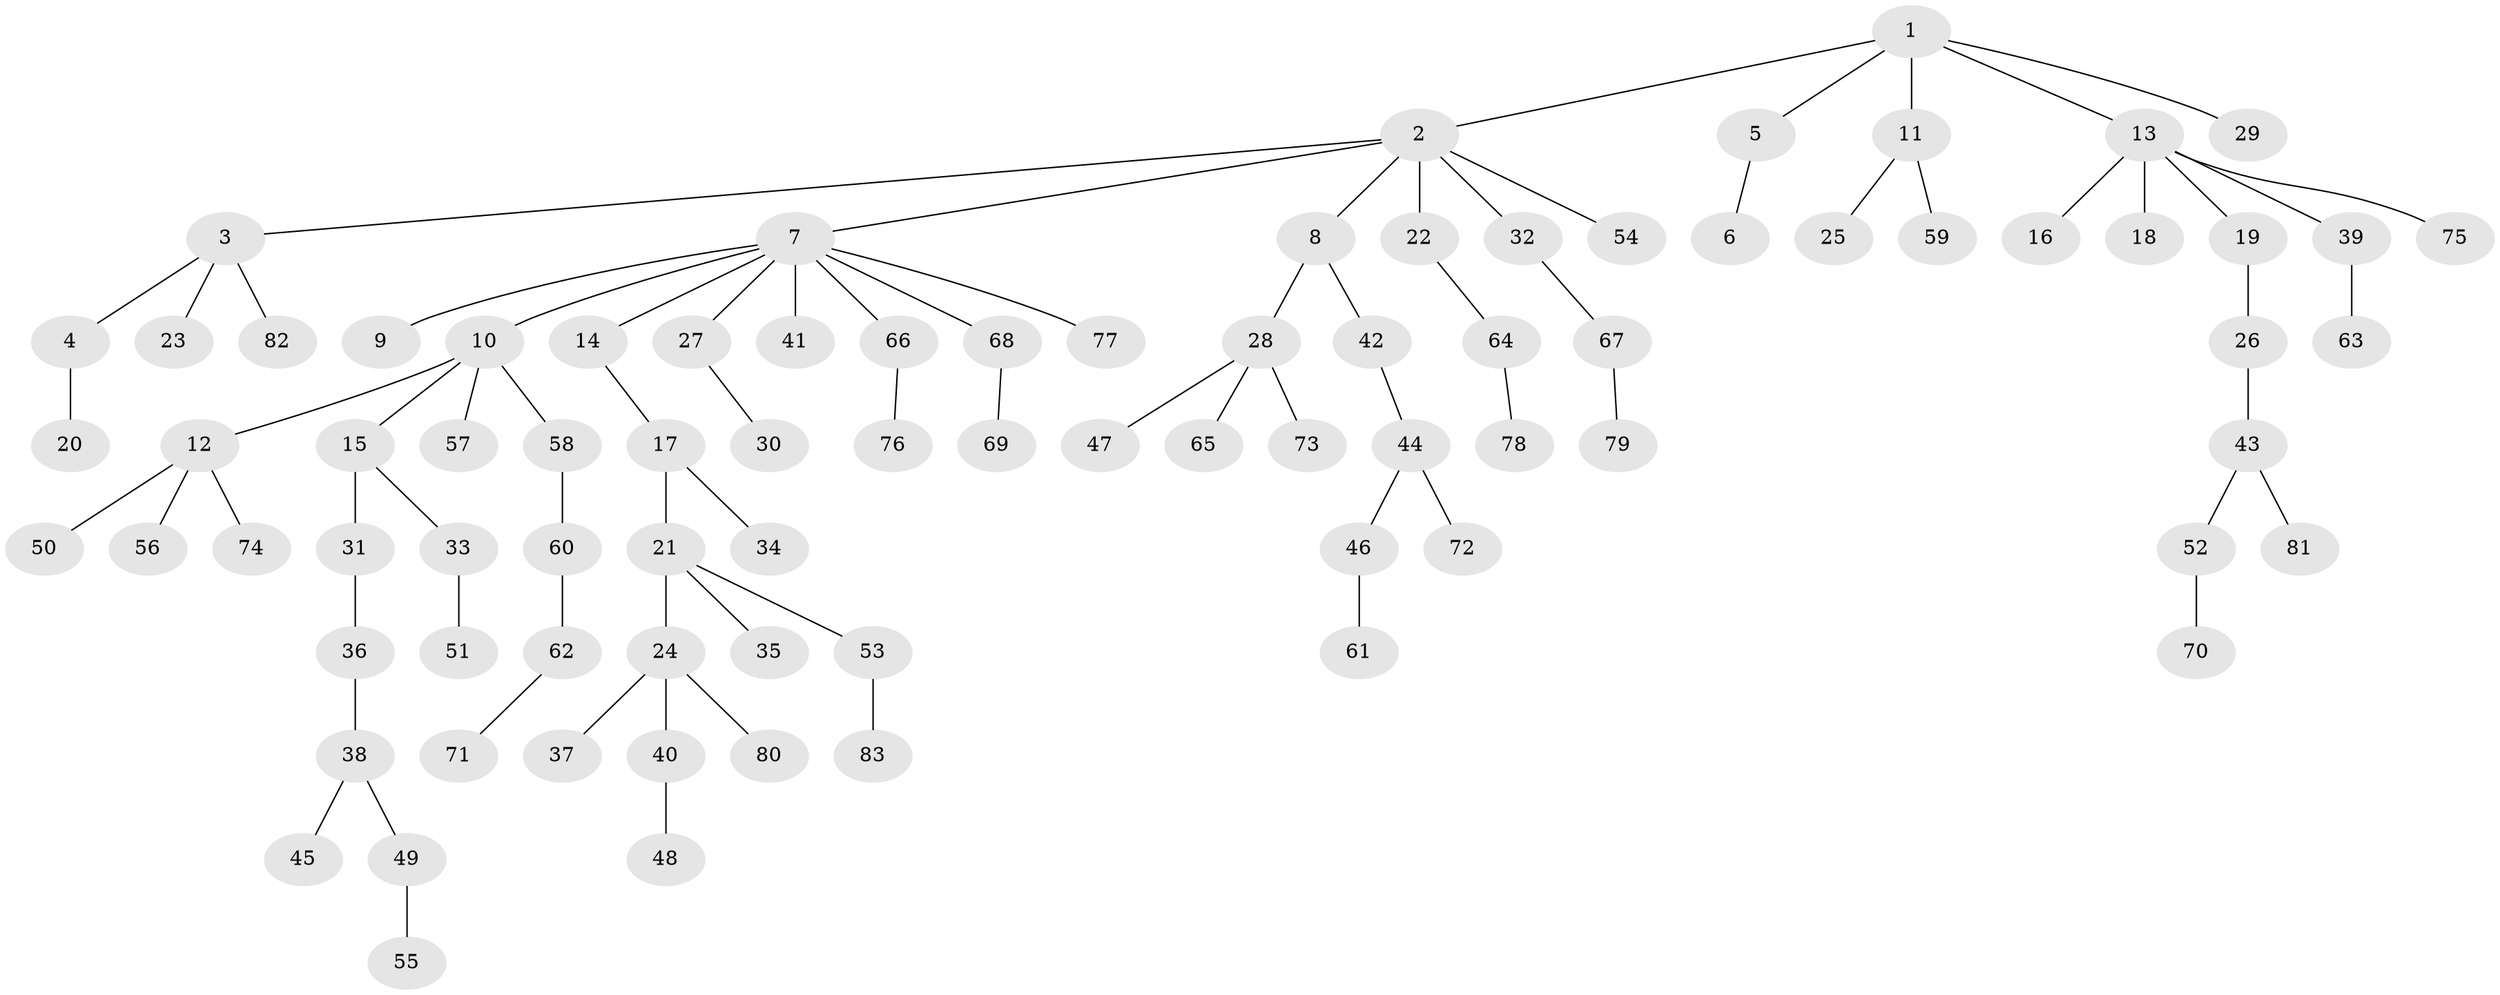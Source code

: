 // coarse degree distribution, {4: 0.046511627906976744, 5: 0.023255813953488372, 3: 0.16279069767441862, 1: 0.46511627906976744, 6: 0.023255813953488372, 2: 0.27906976744186046}
// Generated by graph-tools (version 1.1) at 2025/51/03/04/25 22:51:49]
// undirected, 83 vertices, 82 edges
graph export_dot {
  node [color=gray90,style=filled];
  1;
  2;
  3;
  4;
  5;
  6;
  7;
  8;
  9;
  10;
  11;
  12;
  13;
  14;
  15;
  16;
  17;
  18;
  19;
  20;
  21;
  22;
  23;
  24;
  25;
  26;
  27;
  28;
  29;
  30;
  31;
  32;
  33;
  34;
  35;
  36;
  37;
  38;
  39;
  40;
  41;
  42;
  43;
  44;
  45;
  46;
  47;
  48;
  49;
  50;
  51;
  52;
  53;
  54;
  55;
  56;
  57;
  58;
  59;
  60;
  61;
  62;
  63;
  64;
  65;
  66;
  67;
  68;
  69;
  70;
  71;
  72;
  73;
  74;
  75;
  76;
  77;
  78;
  79;
  80;
  81;
  82;
  83;
  1 -- 2;
  1 -- 5;
  1 -- 11;
  1 -- 13;
  1 -- 29;
  2 -- 3;
  2 -- 7;
  2 -- 8;
  2 -- 22;
  2 -- 32;
  2 -- 54;
  3 -- 4;
  3 -- 23;
  3 -- 82;
  4 -- 20;
  5 -- 6;
  7 -- 9;
  7 -- 10;
  7 -- 14;
  7 -- 27;
  7 -- 41;
  7 -- 66;
  7 -- 68;
  7 -- 77;
  8 -- 28;
  8 -- 42;
  10 -- 12;
  10 -- 15;
  10 -- 57;
  10 -- 58;
  11 -- 25;
  11 -- 59;
  12 -- 50;
  12 -- 56;
  12 -- 74;
  13 -- 16;
  13 -- 18;
  13 -- 19;
  13 -- 39;
  13 -- 75;
  14 -- 17;
  15 -- 31;
  15 -- 33;
  17 -- 21;
  17 -- 34;
  19 -- 26;
  21 -- 24;
  21 -- 35;
  21 -- 53;
  22 -- 64;
  24 -- 37;
  24 -- 40;
  24 -- 80;
  26 -- 43;
  27 -- 30;
  28 -- 47;
  28 -- 65;
  28 -- 73;
  31 -- 36;
  32 -- 67;
  33 -- 51;
  36 -- 38;
  38 -- 45;
  38 -- 49;
  39 -- 63;
  40 -- 48;
  42 -- 44;
  43 -- 52;
  43 -- 81;
  44 -- 46;
  44 -- 72;
  46 -- 61;
  49 -- 55;
  52 -- 70;
  53 -- 83;
  58 -- 60;
  60 -- 62;
  62 -- 71;
  64 -- 78;
  66 -- 76;
  67 -- 79;
  68 -- 69;
}
